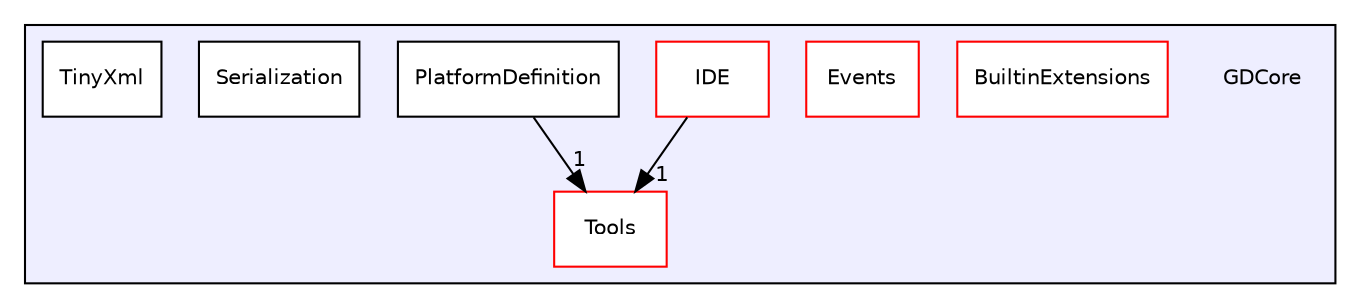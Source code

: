 digraph "GDCore" {
  compound=true
  node [ fontsize="10", fontname="Helvetica"];
  edge [ labelfontsize="10", labelfontname="Helvetica"];
  subgraph clusterdir_abd3e9346511fbf501c65c6da6d93dcd {
    graph [ bgcolor="#eeeeff", pencolor="black", label="" URL="dir_abd3e9346511fbf501c65c6da6d93dcd.html"];
    dir_abd3e9346511fbf501c65c6da6d93dcd [shape=plaintext label="GDCore"];
    dir_133005aee98dc14e9b45053ba4beb69f [shape=box label="BuiltinExtensions" color="red" fillcolor="white" style="filled" URL="dir_133005aee98dc14e9b45053ba4beb69f.html"];
    dir_f475b029dedc4c82b538a3827ce3c9d6 [shape=box label="Events" color="red" fillcolor="white" style="filled" URL="dir_f475b029dedc4c82b538a3827ce3c9d6.html"];
    dir_5d9e789590af4f95678b31d48a716d1e [shape=box label="IDE" color="red" fillcolor="white" style="filled" URL="dir_5d9e789590af4f95678b31d48a716d1e.html"];
    dir_cb41f5ef91fc988d72e8399a7772e902 [shape=box label="PlatformDefinition" color="black" fillcolor="white" style="filled" URL="dir_cb41f5ef91fc988d72e8399a7772e902.html"];
    dir_c18c47de871da4609f0d4989cffd2aa0 [shape=box label="Serialization" color="black" fillcolor="white" style="filled" URL="dir_c18c47de871da4609f0d4989cffd2aa0.html"];
    dir_4337522efa961dc71e4d2efec2c1a09f [shape=box label="TinyXml" color="black" fillcolor="white" style="filled" URL="dir_4337522efa961dc71e4d2efec2c1a09f.html"];
    dir_f0e478594b4c2fa2818f86f5d16936c1 [shape=box label="Tools" color="red" fillcolor="white" style="filled" URL="dir_f0e478594b4c2fa2818f86f5d16936c1.html"];
  }
  dir_cb41f5ef91fc988d72e8399a7772e902->dir_f0e478594b4c2fa2818f86f5d16936c1 [headlabel="1", labeldistance=1.5 headhref="dir_000007_000010.html"];
  dir_5d9e789590af4f95678b31d48a716d1e->dir_f0e478594b4c2fa2818f86f5d16936c1 [headlabel="1", labeldistance=1.5 headhref="dir_000001_000010.html"];
}

